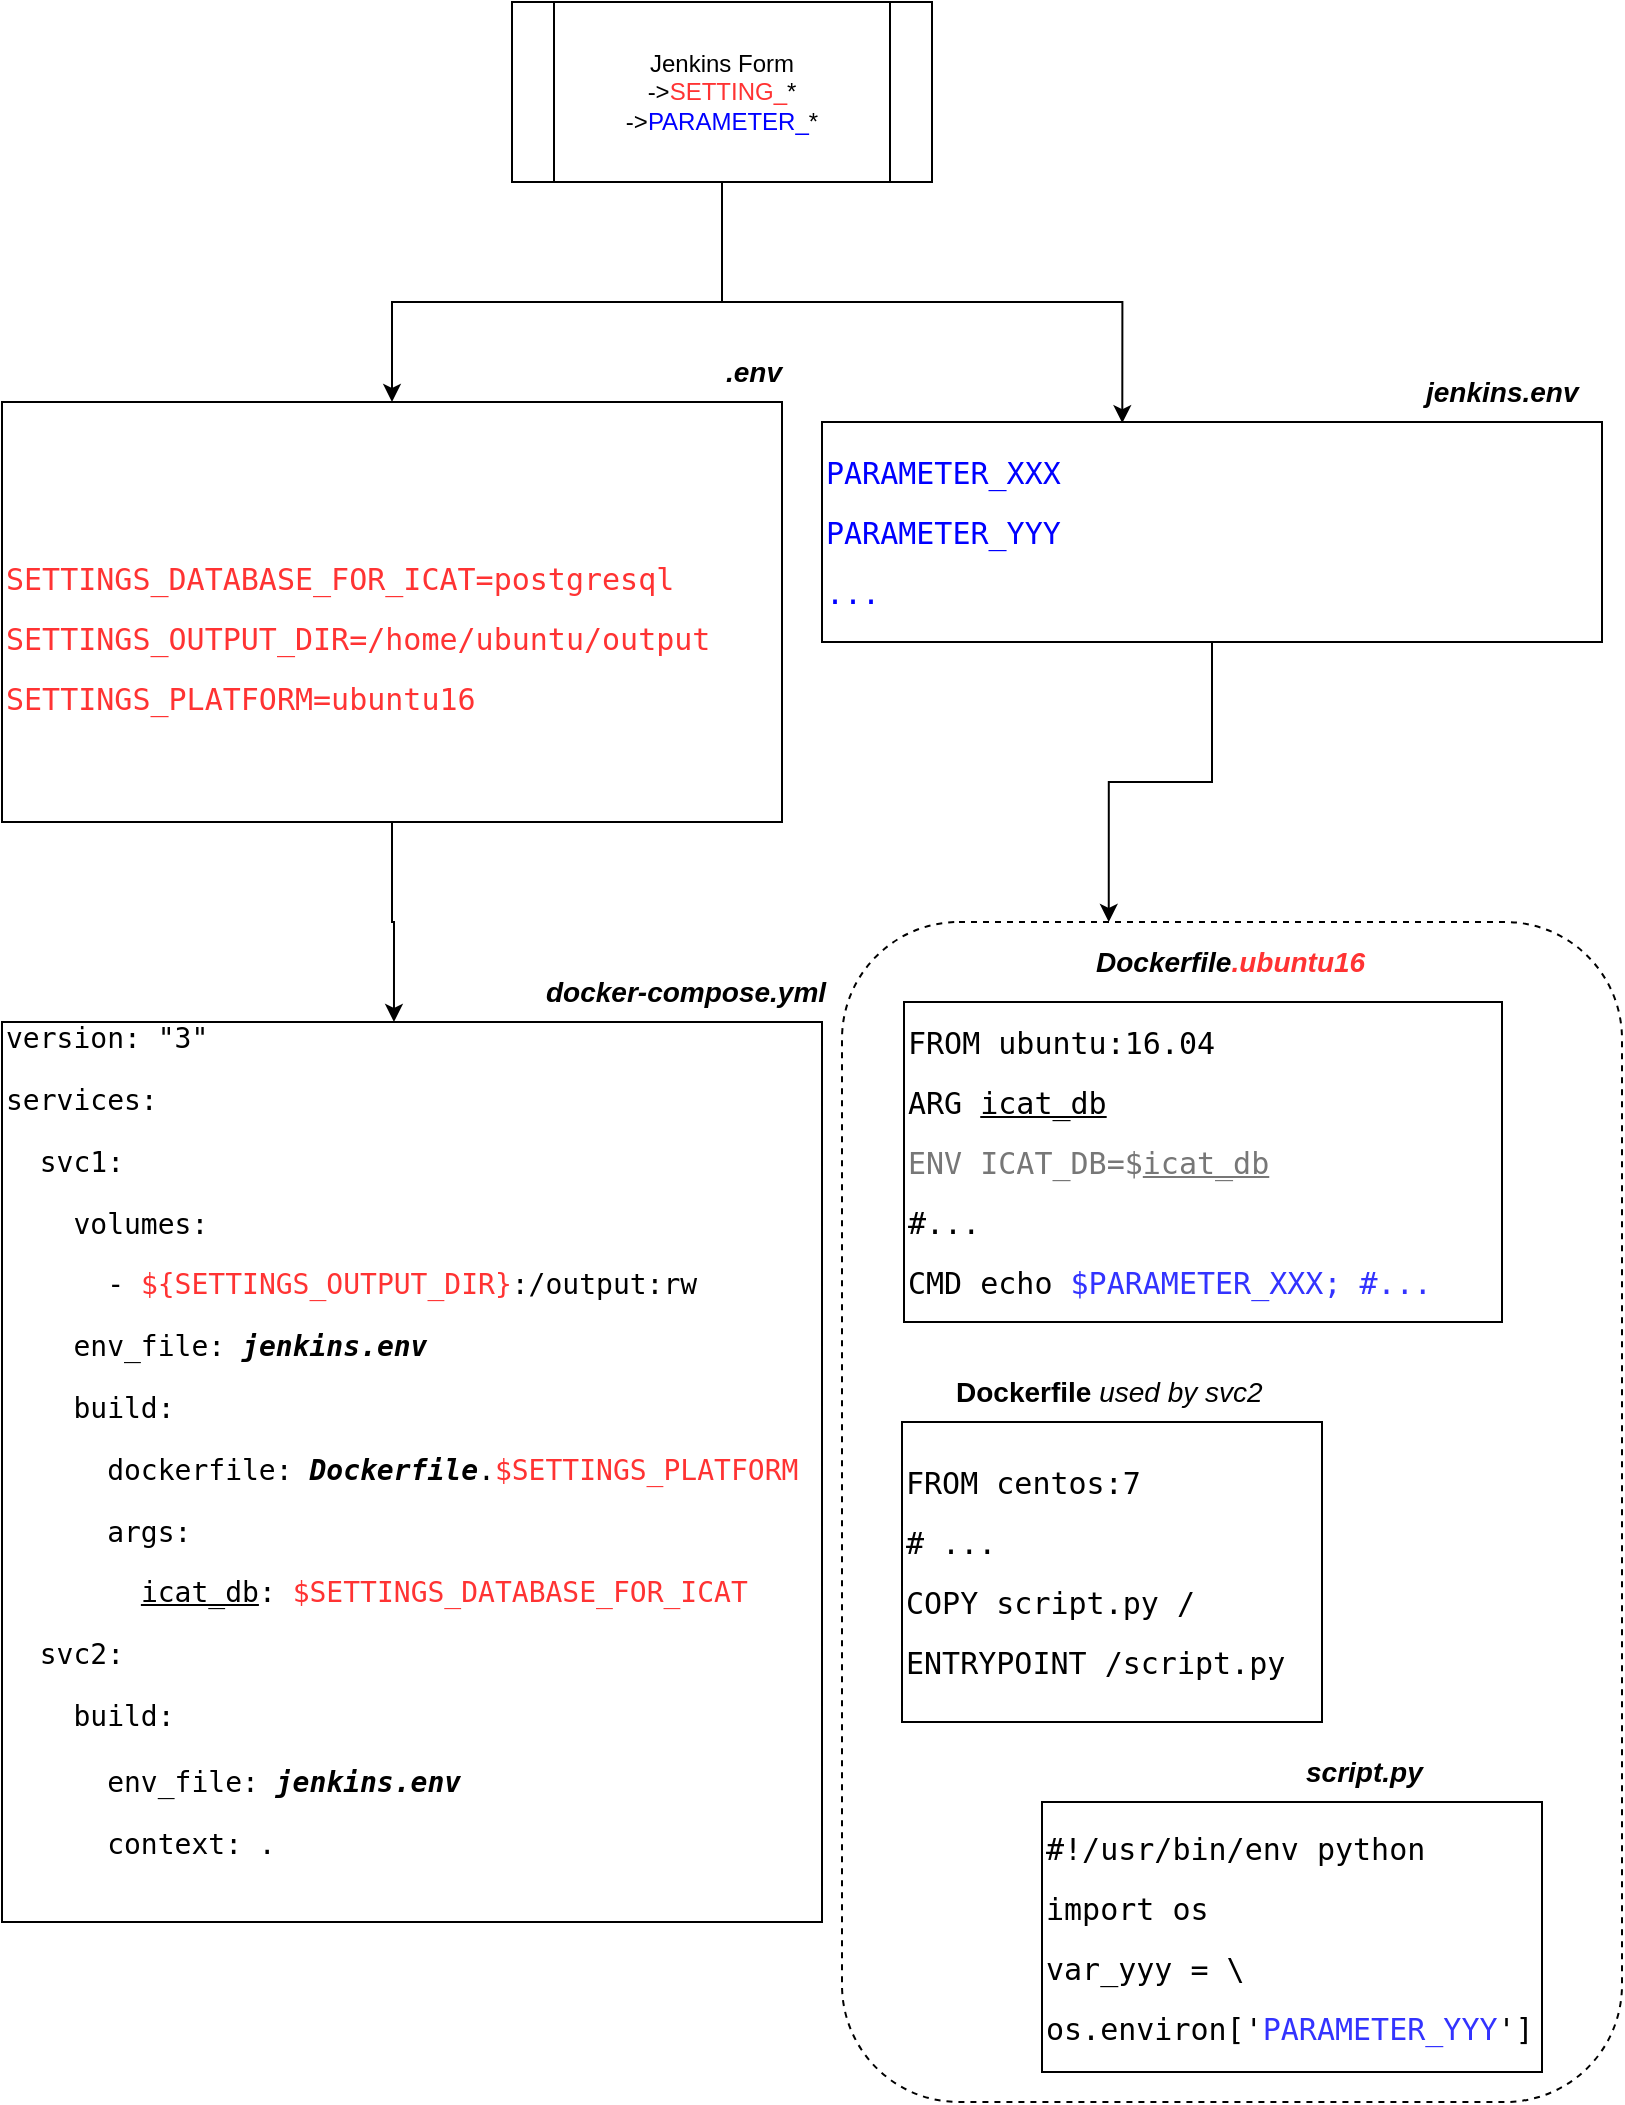 <mxfile version="13.9.2" type="github">
  <diagram id="OshGDxB1pJxwN1cqQU85" name="Page-1">
    <mxGraphModel dx="1048" dy="624" grid="1" gridSize="10" guides="1" tooltips="1" connect="1" arrows="1" fold="1" page="1" pageScale="1" pageWidth="850" pageHeight="1100" math="0" shadow="0">
      <root>
        <mxCell id="0" />
        <mxCell id="1" parent="0" />
        <mxCell id="sWD1jRdrbjlsR7P1AXlo-12" value="" style="rounded=1;whiteSpace=wrap;html=1;dashed=1;" parent="1" vertex="1">
          <mxGeometry x="460" y="490" width="390" height="590" as="geometry" />
        </mxCell>
        <mxCell id="cuUy9ubZjwIPMU2Vf9Ge-2" style="edgeStyle=orthogonalEdgeStyle;rounded=0;orthogonalLoop=1;jettySize=auto;html=1;entryX=0.478;entryY=0;entryDx=0;entryDy=0;entryPerimeter=0;" parent="1" source="cuUy9ubZjwIPMU2Vf9Ge-1" target="cuUy9ubZjwIPMU2Vf9Ge-3" edge="1">
          <mxGeometry relative="1" as="geometry">
            <mxPoint x="260" y="500" as="targetPoint" />
          </mxGeometry>
        </mxCell>
        <mxCell id="cuUy9ubZjwIPMU2Vf9Ge-1" value="&lt;pre&gt;&lt;br&gt;&lt;/pre&gt;&lt;pre&gt;&lt;font style=&quot;font-size: 15px&quot; color=&quot;#ff3333&quot;&gt;SETTINGS_DATABASE_FOR_ICAT=postgresql&lt;/font&gt;&lt;/pre&gt;&lt;pre&gt;&lt;font style=&quot;font-size: 15px&quot; color=&quot;#ff3333&quot;&gt;SETTINGS_OUTPUT_DIR=/home/ubuntu/output&lt;/font&gt;&lt;/pre&gt;&lt;pre&gt;&lt;font style=&quot;font-size: 15px&quot; color=&quot;#ff3333&quot;&gt;SETTINGS_PLATFORM=ubuntu16&lt;/font&gt;&lt;/pre&gt;" style="rounded=0;whiteSpace=wrap;html=1;align=left;" parent="1" vertex="1">
          <mxGeometry x="40" y="230" width="390" height="210" as="geometry" />
        </mxCell>
        <mxCell id="cuUy9ubZjwIPMU2Vf9Ge-3" value="&lt;p style=&quot;line-height: 120%&quot;&gt;&lt;/p&gt;&lt;pre style=&quot;font-size: 14px&quot;&gt;&lt;font style=&quot;font-size: 14px&quot;&gt;version: &quot;3&quot;&lt;/font&gt;&lt;/pre&gt;&lt;pre style=&quot;font-size: 14px&quot;&gt;&lt;font style=&quot;font-size: 14px&quot;&gt;services:&lt;/font&gt;&lt;/pre&gt;&lt;pre style=&quot;font-size: 14px&quot;&gt;&lt;font style=&quot;font-size: 14px&quot;&gt;  svc1:&lt;/font&gt;&lt;/pre&gt;&lt;pre style=&quot;font-size: 14px&quot;&gt;&lt;pre&gt;    volumes:&lt;/pre&gt;&lt;pre&gt;      - &lt;font color=&quot;#ff3333&quot;&gt;${SETTINGS_OUTPUT_DIR}&lt;/font&gt;:/output:rw&lt;/pre&gt;&lt;/pre&gt;&lt;pre style=&quot;font-size: 14px&quot;&gt;&lt;font style=&quot;font-size: 14px&quot;&gt;    env_file: &lt;i&gt;&lt;b&gt;jenkins.env&lt;/b&gt;&lt;/i&gt;&lt;/font&gt;&lt;/pre&gt;&lt;pre style=&quot;font-size: 14px&quot;&gt;&lt;font style=&quot;font-size: 14px&quot;&gt;    build:&lt;/font&gt;&lt;/pre&gt;&lt;pre style=&quot;font-size: 14px&quot;&gt;&lt;font style=&quot;font-size: 14px&quot;&gt;      dockerfile: &lt;i&gt;&lt;b&gt;Dockerfile&lt;/b&gt;&lt;/i&gt;.&lt;font color=&quot;#ff3333&quot;&gt;$SETTINGS_PLATFORM&lt;/font&gt;&lt;/font&gt;&lt;/pre&gt;&lt;pre style=&quot;font-size: 14px&quot;&gt;&lt;font style=&quot;font-size: 14px&quot;&gt;      args:&lt;/font&gt;&lt;/pre&gt;&lt;pre style=&quot;font-size: 14px&quot;&gt;&lt;font style=&quot;font-size: 14px&quot;&gt;        &lt;u&gt;icat_db&lt;/u&gt;: &lt;font color=&quot;#ff3333&quot;&gt;$SETTINGS_DATABASE_FOR_ICAT&lt;/font&gt;&lt;/font&gt;&lt;/pre&gt;&lt;pre style=&quot;font-size: 14px&quot;&gt;&lt;font style=&quot;font-size: 14px&quot;&gt;&lt;font color=&quot;#ff3333&quot;&gt;  &lt;/font&gt;svc2:&lt;/font&gt;&lt;/pre&gt;&lt;pre style=&quot;font-size: 14px&quot;&gt;&lt;font style=&quot;font-size: 14px&quot;&gt;    build:&lt;br&gt;&lt;br&gt;      env_file: &lt;i&gt;&lt;b&gt;jenkins.env&lt;/b&gt;&lt;/i&gt;&lt;br&gt;&lt;/font&gt;&lt;/pre&gt;&lt;pre style=&quot;font-size: 14px&quot;&gt;&lt;font style=&quot;font-size: 14px&quot;&gt;      context: .&lt;/font&gt;&lt;/pre&gt;&lt;pre style=&quot;font-size: 14px&quot;&gt;&lt;span style=&quot;line-height: 100%&quot;&gt;&lt;br&gt;&lt;/span&gt;&lt;/pre&gt;&lt;p&gt;&lt;/p&gt;" style="rounded=0;whiteSpace=wrap;html=1;align=left;" parent="1" vertex="1">
          <mxGeometry x="40" y="540" width="410" height="450" as="geometry" />
        </mxCell>
        <mxCell id="cuUy9ubZjwIPMU2Vf9Ge-6" value="&lt;i&gt;&lt;b&gt;&lt;font style=&quot;font-size: 14px&quot;&gt;docker-compose.yml&lt;/font&gt;&lt;/b&gt;&lt;/i&gt;" style="text;html=1;" parent="1" vertex="1">
          <mxGeometry x="310" y="510" width="140" height="30" as="geometry" />
        </mxCell>
        <mxCell id="TjAN6SG88gfEc_Td4ZsR-1" value="&lt;i&gt;&lt;b&gt;&lt;font style=&quot;font-size: 14px&quot;&gt;.env&lt;/font&gt;&lt;/b&gt;&lt;/i&gt;" style="text;html=1;" parent="1" vertex="1">
          <mxGeometry x="400" y="200" width="30" height="30" as="geometry" />
        </mxCell>
        <mxCell id="sWD1jRdrbjlsR7P1AXlo-5" style="edgeStyle=orthogonalEdgeStyle;rounded=0;orthogonalLoop=1;jettySize=auto;html=1;" parent="1" source="sWD1jRdrbjlsR7P1AXlo-2" target="cuUy9ubZjwIPMU2Vf9Ge-1" edge="1">
          <mxGeometry relative="1" as="geometry">
            <Array as="points">
              <mxPoint x="400" y="180" />
              <mxPoint x="235" y="180" />
            </Array>
          </mxGeometry>
        </mxCell>
        <mxCell id="sWD1jRdrbjlsR7P1AXlo-9" style="edgeStyle=orthogonalEdgeStyle;rounded=0;orthogonalLoop=1;jettySize=auto;html=1;entryX=0.385;entryY=0.005;entryDx=0;entryDy=0;entryPerimeter=0;" parent="1" source="sWD1jRdrbjlsR7P1AXlo-2" target="sWD1jRdrbjlsR7P1AXlo-6" edge="1">
          <mxGeometry relative="1" as="geometry">
            <Array as="points">
              <mxPoint x="400" y="180" />
              <mxPoint x="600" y="180" />
            </Array>
          </mxGeometry>
        </mxCell>
        <mxCell id="sWD1jRdrbjlsR7P1AXlo-2" value="Jenkins Form&lt;br&gt;-&amp;gt;&lt;font color=&quot;#ff3333&quot;&gt;SETTING_&lt;/font&gt;*&lt;br&gt;-&amp;gt;&lt;font color=&quot;#0000ff&quot;&gt;PARAMETER_&lt;/font&gt;*" style="shape=process;whiteSpace=wrap;html=1;backgroundOutline=1;" parent="1" vertex="1">
          <mxGeometry x="295" y="30" width="210" height="90" as="geometry" />
        </mxCell>
        <mxCell id="R3ii6Am8bJWhFYvw7mAO-3" style="edgeStyle=orthogonalEdgeStyle;rounded=0;orthogonalLoop=1;jettySize=auto;html=1;entryX=0.342;entryY=0;entryDx=0;entryDy=0;entryPerimeter=0;" parent="1" source="sWD1jRdrbjlsR7P1AXlo-6" target="sWD1jRdrbjlsR7P1AXlo-12" edge="1">
          <mxGeometry relative="1" as="geometry" />
        </mxCell>
        <mxCell id="sWD1jRdrbjlsR7P1AXlo-6" value="&lt;pre&gt;&lt;font style=&quot;font-size: 15px&quot; color=&quot;#0000ff&quot;&gt;PARAMETER_XXX&lt;/font&gt;&lt;/pre&gt;&lt;pre&gt;&lt;font style=&quot;font-size: 15px&quot; color=&quot;#0000ff&quot;&gt;PARAMETER_YYY&lt;/font&gt;&lt;/pre&gt;&lt;pre&gt;&lt;font style=&quot;font-size: 15px&quot; color=&quot;#0000ff&quot;&gt;...&lt;/font&gt;&lt;/pre&gt;" style="rounded=0;whiteSpace=wrap;html=1;align=left;" parent="1" vertex="1">
          <mxGeometry x="450" y="240" width="390" height="110" as="geometry" />
        </mxCell>
        <mxCell id="sWD1jRdrbjlsR7P1AXlo-8" value="&lt;i&gt;&lt;b&gt;&lt;font style=&quot;font-size: 14px&quot;&gt;jenkins.env&lt;/font&gt;&lt;/b&gt;&lt;/i&gt;" style="text;html=1;" parent="1" vertex="1">
          <mxGeometry x="750" y="210" width="90" height="30" as="geometry" />
        </mxCell>
        <mxCell id="cuUy9ubZjwIPMU2Vf9Ge-8" value="&lt;p style=&quot;line-height: 120%&quot;&gt;&lt;/p&gt;&lt;pre&gt;&lt;span style=&quot;font-size: 15px&quot;&gt;FROM ubuntu:16.04&lt;/span&gt;&lt;/pre&gt;&lt;pre&gt;&lt;span style=&quot;font-size: 15px&quot;&gt;ARG &lt;u&gt;icat_db&lt;/u&gt;&lt;/span&gt;&lt;/pre&gt;&lt;pre&gt;&lt;span style=&quot;font-size: 15px&quot;&gt;&lt;font color=&quot;#777777&quot;&gt;ENV ICAT_DB=$&lt;u&gt;icat_db&lt;/u&gt;&lt;/font&gt;&lt;/span&gt;&lt;/pre&gt;&lt;pre&gt;&lt;span style=&quot;font-size: 15px&quot;&gt;#...&lt;/span&gt;&lt;/pre&gt;&lt;pre&gt;&lt;span style=&quot;font-size: 15px&quot;&gt;CMD echo &lt;font color=&quot;#3333ff&quot;&gt;$PARAMETER_XXX; #...&lt;/font&gt;&lt;/span&gt;&lt;/pre&gt;&lt;p&gt;&lt;/p&gt;" style="rounded=0;whiteSpace=wrap;html=1;align=left;" parent="1" vertex="1">
          <mxGeometry x="491" y="530" width="299" height="160" as="geometry" />
        </mxCell>
        <mxCell id="sWD1jRdrbjlsR7P1AXlo-10" value="&lt;p style=&quot;line-height: 120%&quot;&gt;&lt;/p&gt;&lt;pre&gt;&lt;span style=&quot;font-size: 15px&quot;&gt;FROM centos:7&lt;/span&gt;&lt;/pre&gt;&lt;pre&gt;&lt;span style=&quot;font-size: 15px&quot;&gt;# ...&lt;font face=&quot;Helvetica&quot;&gt;&lt;span style=&quot;white-space: normal&quot;&gt;&lt;u&gt;&lt;/u&gt;&lt;/span&gt;&lt;/font&gt;&lt;/span&gt;&lt;/pre&gt;&lt;pre&gt;&lt;span style=&quot;font-size: 15px&quot;&gt;COPY script.py /&lt;/span&gt;&lt;/pre&gt;&lt;pre&gt;&lt;span style=&quot;font-size: 15px&quot;&gt;ENTRYPOINT /script.py&lt;/span&gt;&lt;/pre&gt;&lt;p&gt;&lt;/p&gt;" style="rounded=0;whiteSpace=wrap;html=1;align=left;" parent="1" vertex="1">
          <mxGeometry x="490" y="740" width="210" height="150" as="geometry" />
        </mxCell>
        <mxCell id="R3ii6Am8bJWhFYvw7mAO-5" value="&lt;span style=&quot;font-size: 14px&quot;&gt;&lt;b&gt;&lt;i&gt;Dockerfile&lt;font color=&quot;#ff3333&quot;&gt;.ubuntu16&lt;/font&gt;&lt;/i&gt;&lt;/b&gt;&lt;/span&gt;" style="text;html=1;" parent="1" vertex="1">
          <mxGeometry x="585" y="495" width="140" height="30" as="geometry" />
        </mxCell>
        <mxCell id="R3ii6Am8bJWhFYvw7mAO-6" value="&lt;span style=&quot;font-size: 14px&quot;&gt;&lt;b&gt;Dockerfile&lt;/b&gt;&lt;i&gt;&lt;b&gt; &lt;/b&gt;used by svc2&lt;/i&gt;&lt;/span&gt;" style="text;html=1;" parent="1" vertex="1">
          <mxGeometry x="515" y="710" width="140" height="30" as="geometry" />
        </mxCell>
        <mxCell id="R3ii6Am8bJWhFYvw7mAO-9" value="&lt;p style=&quot;line-height: 120%&quot;&gt;&lt;/p&gt;&lt;pre&gt;&lt;span style=&quot;font-size: 15px&quot;&gt;#!/usr/bin/env python&lt;/span&gt;&lt;/pre&gt;&lt;pre&gt;&lt;span style=&quot;font-size: 15px&quot;&gt;import os&lt;/span&gt;&lt;/pre&gt;&lt;pre&gt;&lt;span style=&quot;font-size: 15px&quot;&gt;var_yyy = \&lt;/span&gt;&lt;/pre&gt;&lt;pre&gt;&lt;span style=&quot;font-size: 15px&quot;&gt;os.environ[&#39;&lt;font color=&quot;#3333ff&quot;&gt;PARAMETER_YYY&lt;/font&gt;&#39;]&lt;/span&gt;&lt;/pre&gt;&lt;p&gt;&lt;/p&gt;" style="rounded=0;whiteSpace=wrap;html=1;align=left;" parent="1" vertex="1">
          <mxGeometry x="560" y="930" width="250" height="135" as="geometry" />
        </mxCell>
        <mxCell id="R3ii6Am8bJWhFYvw7mAO-10" value="&lt;span style=&quot;font-size: 14px&quot;&gt;&lt;b&gt;&lt;i&gt;script.py&lt;/i&gt;&lt;/b&gt;&lt;/span&gt;" style="text;html=1;" parent="1" vertex="1">
          <mxGeometry x="690" y="900" width="140" height="30" as="geometry" />
        </mxCell>
      </root>
    </mxGraphModel>
  </diagram>
</mxfile>
